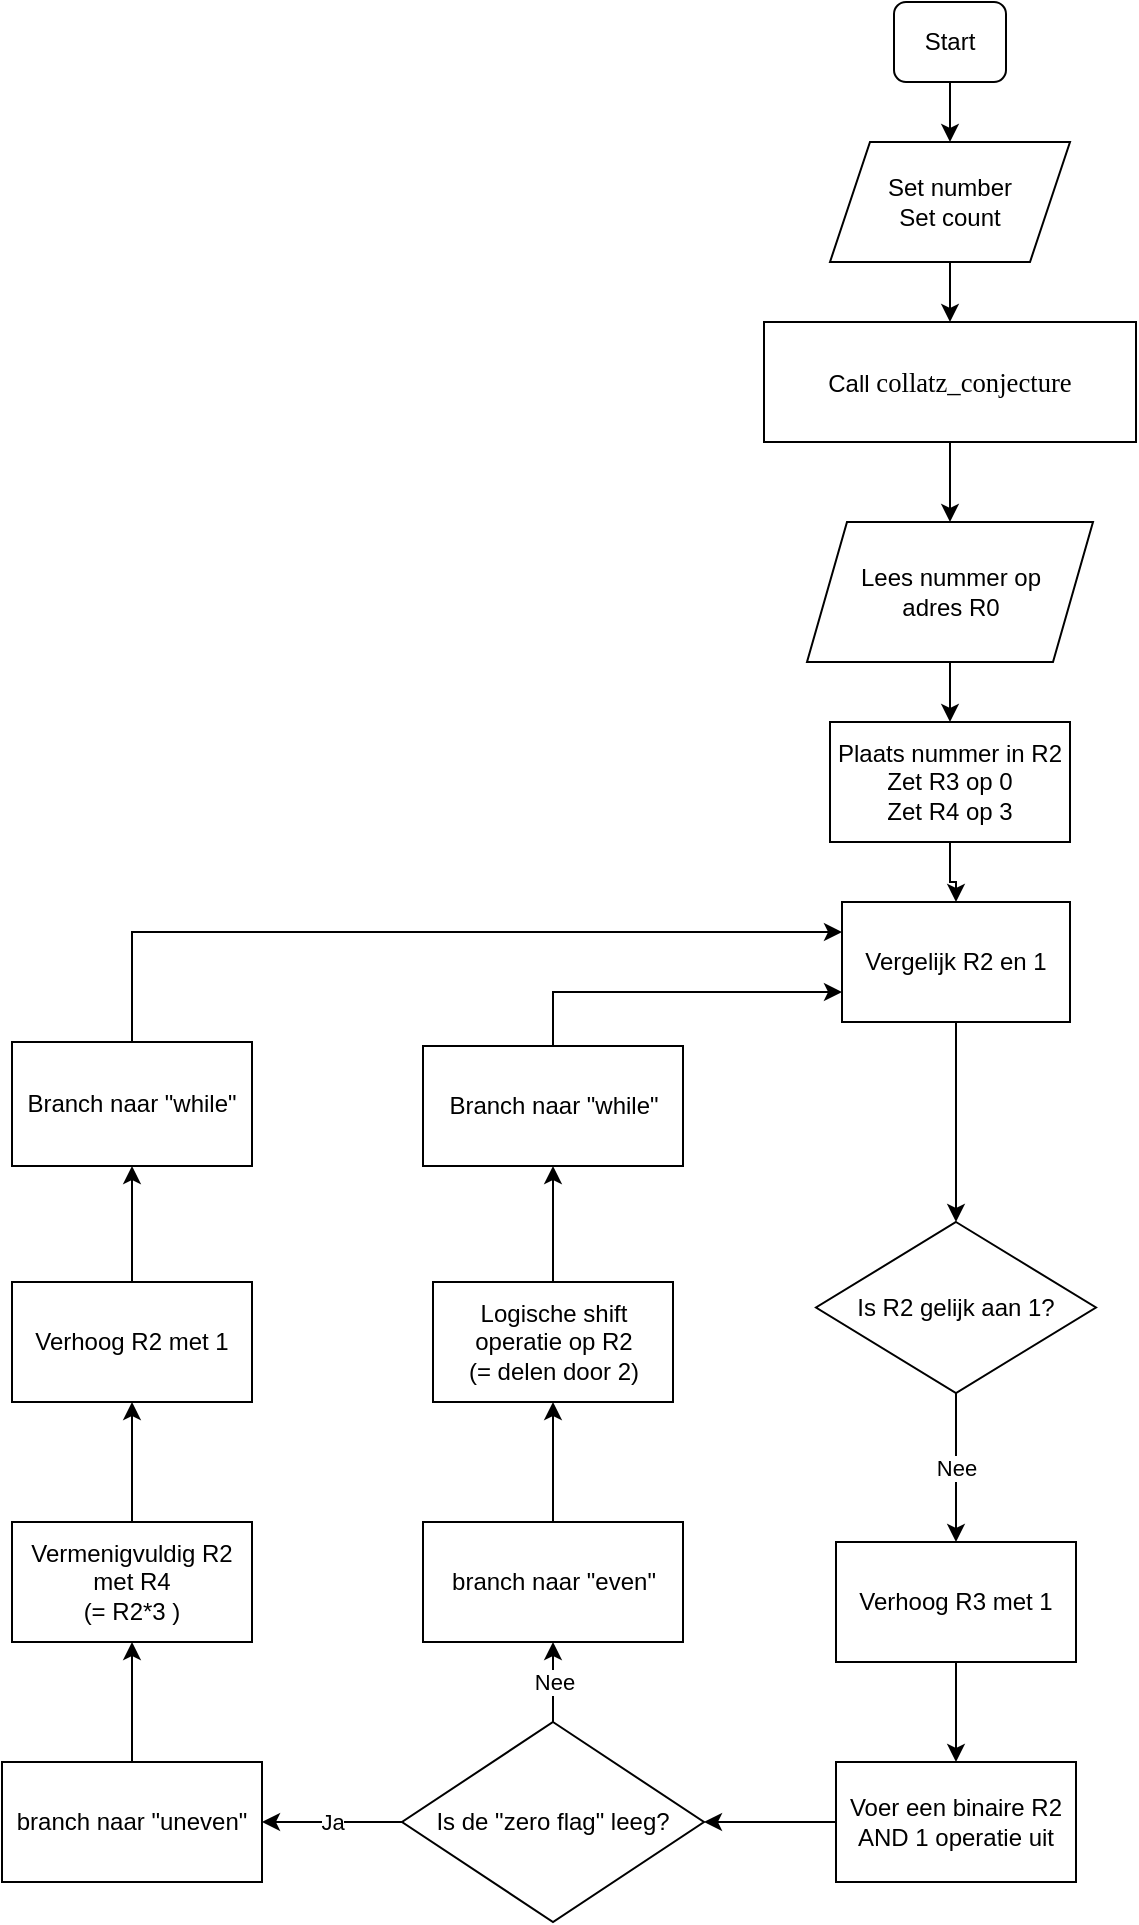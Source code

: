 <mxfile version="13.10.0" type="github">
  <diagram id="ZFfswURlL0VdCDUh8Eo_" name="Page-1">
    <mxGraphModel dx="1999" dy="660" grid="1" gridSize="10" guides="1" tooltips="1" connect="1" arrows="1" fold="1" page="1" pageScale="1" pageWidth="827" pageHeight="1169" math="0" shadow="0">
      <root>
        <mxCell id="0" />
        <mxCell id="1" parent="0" />
        <mxCell id="LqhhEohMq6KixLOhHfOX-3" style="edgeStyle=orthogonalEdgeStyle;rounded=0;orthogonalLoop=1;jettySize=auto;html=1;entryX=0.5;entryY=0;entryDx=0;entryDy=0;" parent="1" source="LqhhEohMq6KixLOhHfOX-1" target="LqhhEohMq6KixLOhHfOX-2" edge="1">
          <mxGeometry relative="1" as="geometry" />
        </mxCell>
        <mxCell id="LqhhEohMq6KixLOhHfOX-1" value="Start" style="rounded=1;whiteSpace=wrap;html=1;" parent="1" vertex="1">
          <mxGeometry x="386" y="10" width="56" height="40" as="geometry" />
        </mxCell>
        <mxCell id="LqhhEohMq6KixLOhHfOX-5" value="" style="edgeStyle=orthogonalEdgeStyle;rounded=0;orthogonalLoop=1;jettySize=auto;html=1;" parent="1" source="LqhhEohMq6KixLOhHfOX-2" target="LqhhEohMq6KixLOhHfOX-4" edge="1">
          <mxGeometry relative="1" as="geometry" />
        </mxCell>
        <mxCell id="LqhhEohMq6KixLOhHfOX-2" value="Set number&lt;br&gt;Set count" style="shape=parallelogram;perimeter=parallelogramPerimeter;whiteSpace=wrap;html=1;fixedSize=1;" parent="1" vertex="1">
          <mxGeometry x="354" y="80" width="120" height="60" as="geometry" />
        </mxCell>
        <mxCell id="LqhhEohMq6KixLOhHfOX-10" value="" style="edgeStyle=orthogonalEdgeStyle;rounded=0;orthogonalLoop=1;jettySize=auto;html=1;" parent="1" source="LqhhEohMq6KixLOhHfOX-4" target="LqhhEohMq6KixLOhHfOX-6" edge="1">
          <mxGeometry relative="1" as="geometry" />
        </mxCell>
        <mxCell id="LqhhEohMq6KixLOhHfOX-4" value="Call&amp;nbsp;&lt;span lang=&quot;EN-US&quot; style=&quot;font-size: 10pt ; line-height: 115% ; font-family: &amp;#34;consolas&amp;#34;&quot;&gt;collatz_conjecture&lt;/span&gt;" style="rounded=0;whiteSpace=wrap;html=1;" parent="1" vertex="1">
          <mxGeometry x="321" y="170" width="186" height="60" as="geometry" />
        </mxCell>
        <mxCell id="LqhhEohMq6KixLOhHfOX-11" value="" style="edgeStyle=orthogonalEdgeStyle;rounded=0;orthogonalLoop=1;jettySize=auto;html=1;" parent="1" source="LqhhEohMq6KixLOhHfOX-6" target="LqhhEohMq6KixLOhHfOX-8" edge="1">
          <mxGeometry relative="1" as="geometry" />
        </mxCell>
        <mxCell id="LqhhEohMq6KixLOhHfOX-6" value="Lees nummer op &lt;br&gt;adres R0" style="shape=parallelogram;perimeter=parallelogramPerimeter;whiteSpace=wrap;html=1;fixedSize=1;" parent="1" vertex="1">
          <mxGeometry x="342.5" y="270" width="143" height="70" as="geometry" />
        </mxCell>
        <mxCell id="LqhhEohMq6KixLOhHfOX-15" value="" style="edgeStyle=orthogonalEdgeStyle;rounded=0;orthogonalLoop=1;jettySize=auto;html=1;" parent="1" source="LqhhEohMq6KixLOhHfOX-8" target="LqhhEohMq6KixLOhHfOX-14" edge="1">
          <mxGeometry relative="1" as="geometry" />
        </mxCell>
        <mxCell id="LqhhEohMq6KixLOhHfOX-8" value="Plaats nummer in R2&lt;br&gt;Zet R3 op 0&lt;br&gt;Zet R4 op 3" style="rounded=0;whiteSpace=wrap;html=1;" parent="1" vertex="1">
          <mxGeometry x="354" y="370" width="120" height="60" as="geometry" />
        </mxCell>
        <mxCell id="LqhhEohMq6KixLOhHfOX-18" value="Nee" style="edgeStyle=orthogonalEdgeStyle;rounded=0;orthogonalLoop=1;jettySize=auto;html=1;" parent="1" source="LqhhEohMq6KixLOhHfOX-12" target="LqhhEohMq6KixLOhHfOX-17" edge="1">
          <mxGeometry relative="1" as="geometry" />
        </mxCell>
        <mxCell id="LqhhEohMq6KixLOhHfOX-12" value="Is R2 gelijk aan 1?" style="rhombus;whiteSpace=wrap;html=1;" parent="1" vertex="1">
          <mxGeometry x="347" y="620" width="140" height="85.5" as="geometry" />
        </mxCell>
        <mxCell id="LqhhEohMq6KixLOhHfOX-16" value="" style="edgeStyle=orthogonalEdgeStyle;rounded=0;orthogonalLoop=1;jettySize=auto;html=1;" parent="1" source="LqhhEohMq6KixLOhHfOX-14" target="LqhhEohMq6KixLOhHfOX-12" edge="1">
          <mxGeometry relative="1" as="geometry" />
        </mxCell>
        <mxCell id="LqhhEohMq6KixLOhHfOX-14" value="Vergelijk R2 en 1" style="rounded=0;whiteSpace=wrap;html=1;" parent="1" vertex="1">
          <mxGeometry x="360" y="460" width="114" height="60" as="geometry" />
        </mxCell>
        <mxCell id="LqhhEohMq6KixLOhHfOX-20" value="" style="edgeStyle=orthogonalEdgeStyle;rounded=0;orthogonalLoop=1;jettySize=auto;html=1;" parent="1" source="LqhhEohMq6KixLOhHfOX-17" target="LqhhEohMq6KixLOhHfOX-19" edge="1">
          <mxGeometry relative="1" as="geometry" />
        </mxCell>
        <mxCell id="LqhhEohMq6KixLOhHfOX-17" value="Verhoog R3 met 1" style="rounded=0;whiteSpace=wrap;html=1;" parent="1" vertex="1">
          <mxGeometry x="357" y="780" width="120" height="60" as="geometry" />
        </mxCell>
        <mxCell id="e8Rg0GPXYr-cfTP7WvYm-19" value="" style="edgeStyle=orthogonalEdgeStyle;rounded=0;orthogonalLoop=1;jettySize=auto;html=1;" edge="1" parent="1" source="LqhhEohMq6KixLOhHfOX-19" target="e8Rg0GPXYr-cfTP7WvYm-1">
          <mxGeometry relative="1" as="geometry" />
        </mxCell>
        <mxCell id="LqhhEohMq6KixLOhHfOX-19" value="Voer een binaire R2 AND 1 operatie uit" style="rounded=0;whiteSpace=wrap;html=1;" parent="1" vertex="1">
          <mxGeometry x="357" y="890" width="120" height="60" as="geometry" />
        </mxCell>
        <mxCell id="e8Rg0GPXYr-cfTP7WvYm-4" value="Ja" style="edgeStyle=orthogonalEdgeStyle;rounded=0;orthogonalLoop=1;jettySize=auto;html=1;" edge="1" parent="1" source="e8Rg0GPXYr-cfTP7WvYm-1" target="e8Rg0GPXYr-cfTP7WvYm-3">
          <mxGeometry relative="1" as="geometry" />
        </mxCell>
        <mxCell id="e8Rg0GPXYr-cfTP7WvYm-6" value="Nee" style="edgeStyle=orthogonalEdgeStyle;rounded=0;orthogonalLoop=1;jettySize=auto;html=1;" edge="1" parent="1" source="e8Rg0GPXYr-cfTP7WvYm-1" target="e8Rg0GPXYr-cfTP7WvYm-5">
          <mxGeometry relative="1" as="geometry" />
        </mxCell>
        <mxCell id="e8Rg0GPXYr-cfTP7WvYm-1" value="Is de &quot;zero flag&quot; leeg?" style="rhombus;whiteSpace=wrap;html=1;" vertex="1" parent="1">
          <mxGeometry x="140" y="870" width="151" height="100" as="geometry" />
        </mxCell>
        <mxCell id="e8Rg0GPXYr-cfTP7WvYm-14" value="" style="edgeStyle=orthogonalEdgeStyle;rounded=0;orthogonalLoop=1;jettySize=auto;html=1;" edge="1" parent="1" source="e8Rg0GPXYr-cfTP7WvYm-3" target="e8Rg0GPXYr-cfTP7WvYm-13">
          <mxGeometry relative="1" as="geometry" />
        </mxCell>
        <mxCell id="e8Rg0GPXYr-cfTP7WvYm-3" value="branch naar &quot;uneven&quot;" style="rounded=0;whiteSpace=wrap;html=1;" vertex="1" parent="1">
          <mxGeometry x="-60" y="890" width="130" height="60" as="geometry" />
        </mxCell>
        <mxCell id="e8Rg0GPXYr-cfTP7WvYm-8" value="" style="edgeStyle=orthogonalEdgeStyle;rounded=0;orthogonalLoop=1;jettySize=auto;html=1;" edge="1" parent="1" source="e8Rg0GPXYr-cfTP7WvYm-5" target="e8Rg0GPXYr-cfTP7WvYm-7">
          <mxGeometry relative="1" as="geometry" />
        </mxCell>
        <mxCell id="e8Rg0GPXYr-cfTP7WvYm-5" value="branch naar &quot;even&quot;" style="rounded=0;whiteSpace=wrap;html=1;" vertex="1" parent="1">
          <mxGeometry x="150.5" y="770" width="130" height="60" as="geometry" />
        </mxCell>
        <mxCell id="e8Rg0GPXYr-cfTP7WvYm-10" value="" style="edgeStyle=orthogonalEdgeStyle;rounded=0;orthogonalLoop=1;jettySize=auto;html=1;" edge="1" parent="1" source="e8Rg0GPXYr-cfTP7WvYm-7" target="e8Rg0GPXYr-cfTP7WvYm-9">
          <mxGeometry relative="1" as="geometry" />
        </mxCell>
        <mxCell id="e8Rg0GPXYr-cfTP7WvYm-7" value="Logische shift operatie op R2 &lt;br&gt;(= delen door 2)" style="rounded=0;whiteSpace=wrap;html=1;" vertex="1" parent="1">
          <mxGeometry x="155.5" y="650" width="120" height="60" as="geometry" />
        </mxCell>
        <mxCell id="e8Rg0GPXYr-cfTP7WvYm-21" style="edgeStyle=orthogonalEdgeStyle;rounded=0;orthogonalLoop=1;jettySize=auto;html=1;entryX=0;entryY=0.75;entryDx=0;entryDy=0;" edge="1" parent="1" source="e8Rg0GPXYr-cfTP7WvYm-9" target="LqhhEohMq6KixLOhHfOX-14">
          <mxGeometry relative="1" as="geometry">
            <Array as="points">
              <mxPoint x="216" y="505" />
            </Array>
          </mxGeometry>
        </mxCell>
        <mxCell id="e8Rg0GPXYr-cfTP7WvYm-9" value="Branch naar &quot;while&quot;" style="rounded=0;whiteSpace=wrap;html=1;" vertex="1" parent="1">
          <mxGeometry x="150.5" y="532" width="130" height="60" as="geometry" />
        </mxCell>
        <mxCell id="e8Rg0GPXYr-cfTP7WvYm-17" value="" style="edgeStyle=orthogonalEdgeStyle;rounded=0;orthogonalLoop=1;jettySize=auto;html=1;" edge="1" parent="1" source="e8Rg0GPXYr-cfTP7WvYm-12" target="e8Rg0GPXYr-cfTP7WvYm-16">
          <mxGeometry relative="1" as="geometry" />
        </mxCell>
        <mxCell id="e8Rg0GPXYr-cfTP7WvYm-12" value="Verhoog R2 met 1" style="rounded=0;whiteSpace=wrap;html=1;" vertex="1" parent="1">
          <mxGeometry x="-55" y="650" width="120" height="60" as="geometry" />
        </mxCell>
        <mxCell id="e8Rg0GPXYr-cfTP7WvYm-15" value="" style="edgeStyle=orthogonalEdgeStyle;rounded=0;orthogonalLoop=1;jettySize=auto;html=1;" edge="1" parent="1" source="e8Rg0GPXYr-cfTP7WvYm-13" target="e8Rg0GPXYr-cfTP7WvYm-12">
          <mxGeometry relative="1" as="geometry" />
        </mxCell>
        <mxCell id="e8Rg0GPXYr-cfTP7WvYm-13" value="Vermenigvuldig R2 met R4&lt;br&gt;(= R2*3 )" style="rounded=0;whiteSpace=wrap;html=1;" vertex="1" parent="1">
          <mxGeometry x="-55" y="770" width="120" height="60" as="geometry" />
        </mxCell>
        <mxCell id="e8Rg0GPXYr-cfTP7WvYm-22" style="edgeStyle=orthogonalEdgeStyle;rounded=0;orthogonalLoop=1;jettySize=auto;html=1;entryX=0;entryY=0.25;entryDx=0;entryDy=0;" edge="1" parent="1" source="e8Rg0GPXYr-cfTP7WvYm-16" target="LqhhEohMq6KixLOhHfOX-14">
          <mxGeometry relative="1" as="geometry">
            <Array as="points">
              <mxPoint x="5" y="475" />
            </Array>
          </mxGeometry>
        </mxCell>
        <mxCell id="e8Rg0GPXYr-cfTP7WvYm-16" value="Branch naar &quot;while&quot;" style="rounded=0;whiteSpace=wrap;html=1;" vertex="1" parent="1">
          <mxGeometry x="-55" y="530" width="120" height="62" as="geometry" />
        </mxCell>
      </root>
    </mxGraphModel>
  </diagram>
</mxfile>
